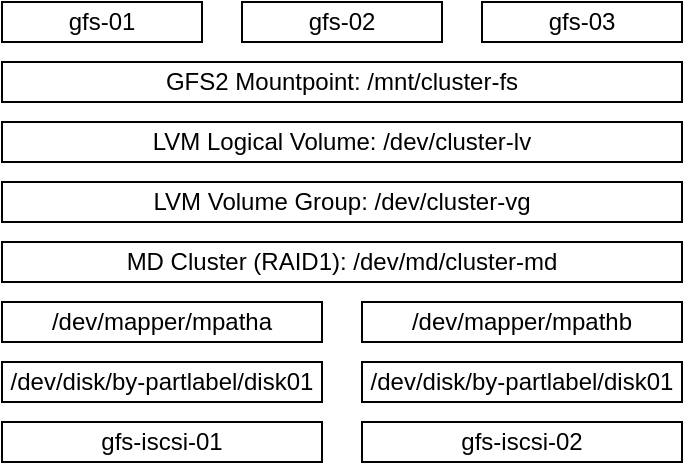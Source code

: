 <mxfile version="26.0.16">
  <diagram name="Page-1" id="yHcmIP6gJEz9MYge24Pt">
    <mxGraphModel dx="962" dy="663" grid="1" gridSize="10" guides="1" tooltips="1" connect="1" arrows="1" fold="1" page="1" pageScale="1" pageWidth="850" pageHeight="1100" math="0" shadow="0">
      <root>
        <mxCell id="0" />
        <mxCell id="1" parent="0" />
        <mxCell id="Cq55Snu3Ahrw2h7E4xgM-1" value="gfs-iscsi-01" style="rounded=0;whiteSpace=wrap;html=1;" parent="1" vertex="1">
          <mxGeometry x="20" y="230" width="160" height="20" as="geometry" />
        </mxCell>
        <mxCell id="Cq55Snu3Ahrw2h7E4xgM-2" value="gfs-iscsi-02" style="rounded=0;whiteSpace=wrap;html=1;" parent="1" vertex="1">
          <mxGeometry x="200" y="230" width="160" height="20" as="geometry" />
        </mxCell>
        <mxCell id="Cq55Snu3Ahrw2h7E4xgM-3" value="/dev/disk/by-partlabel/disk01" style="rounded=0;whiteSpace=wrap;html=1;" parent="1" vertex="1">
          <mxGeometry x="20" y="200" width="160" height="20" as="geometry" />
        </mxCell>
        <mxCell id="Cq55Snu3Ahrw2h7E4xgM-4" value="/dev/disk/by-partlabel/disk01" style="rounded=0;whiteSpace=wrap;html=1;" parent="1" vertex="1">
          <mxGeometry x="200" y="200" width="160" height="20" as="geometry" />
        </mxCell>
        <mxCell id="Cq55Snu3Ahrw2h7E4xgM-5" value="/dev/mapper/mpatha" style="rounded=0;whiteSpace=wrap;html=1;" parent="1" vertex="1">
          <mxGeometry x="20" y="170" width="160" height="20" as="geometry" />
        </mxCell>
        <mxCell id="Cq55Snu3Ahrw2h7E4xgM-6" value="/dev/mapper/mpathb" style="rounded=0;whiteSpace=wrap;html=1;" parent="1" vertex="1">
          <mxGeometry x="200" y="170" width="160" height="20" as="geometry" />
        </mxCell>
        <mxCell id="Cq55Snu3Ahrw2h7E4xgM-15" value="MD Cluster (RAID1): /dev/md/cluster-md" style="rounded=0;whiteSpace=wrap;html=1;" parent="1" vertex="1">
          <mxGeometry x="20" y="140" width="340" height="20" as="geometry" />
        </mxCell>
        <mxCell id="Cq55Snu3Ahrw2h7E4xgM-16" value="LVM Volume Group: /dev/cluster-vg" style="rounded=0;whiteSpace=wrap;html=1;" parent="1" vertex="1">
          <mxGeometry x="20" y="110" width="340" height="20" as="geometry" />
        </mxCell>
        <mxCell id="Cq55Snu3Ahrw2h7E4xgM-17" value="LVM Logical Volume: /dev/cluster-lv" style="rounded=0;whiteSpace=wrap;html=1;" parent="1" vertex="1">
          <mxGeometry x="20" y="80" width="340" height="20" as="geometry" />
        </mxCell>
        <mxCell id="Cq55Snu3Ahrw2h7E4xgM-18" value="GFS2 Mountpoint: /mnt/cluster-fs" style="rounded=0;whiteSpace=wrap;html=1;" parent="1" vertex="1">
          <mxGeometry x="20" y="50" width="340" height="20" as="geometry" />
        </mxCell>
        <mxCell id="Cq55Snu3Ahrw2h7E4xgM-19" value="gfs-01" style="rounded=0;whiteSpace=wrap;html=1;" parent="1" vertex="1">
          <mxGeometry x="20" y="20" width="100" height="20" as="geometry" />
        </mxCell>
        <mxCell id="Cq55Snu3Ahrw2h7E4xgM-22" value="gfs-03" style="rounded=0;whiteSpace=wrap;html=1;" parent="1" vertex="1">
          <mxGeometry x="260" y="20" width="100" height="20" as="geometry" />
        </mxCell>
        <mxCell id="Cq55Snu3Ahrw2h7E4xgM-23" value="gfs-02" style="rounded=0;whiteSpace=wrap;html=1;" parent="1" vertex="1">
          <mxGeometry x="140" y="20" width="100" height="20" as="geometry" />
        </mxCell>
      </root>
    </mxGraphModel>
  </diagram>
</mxfile>
